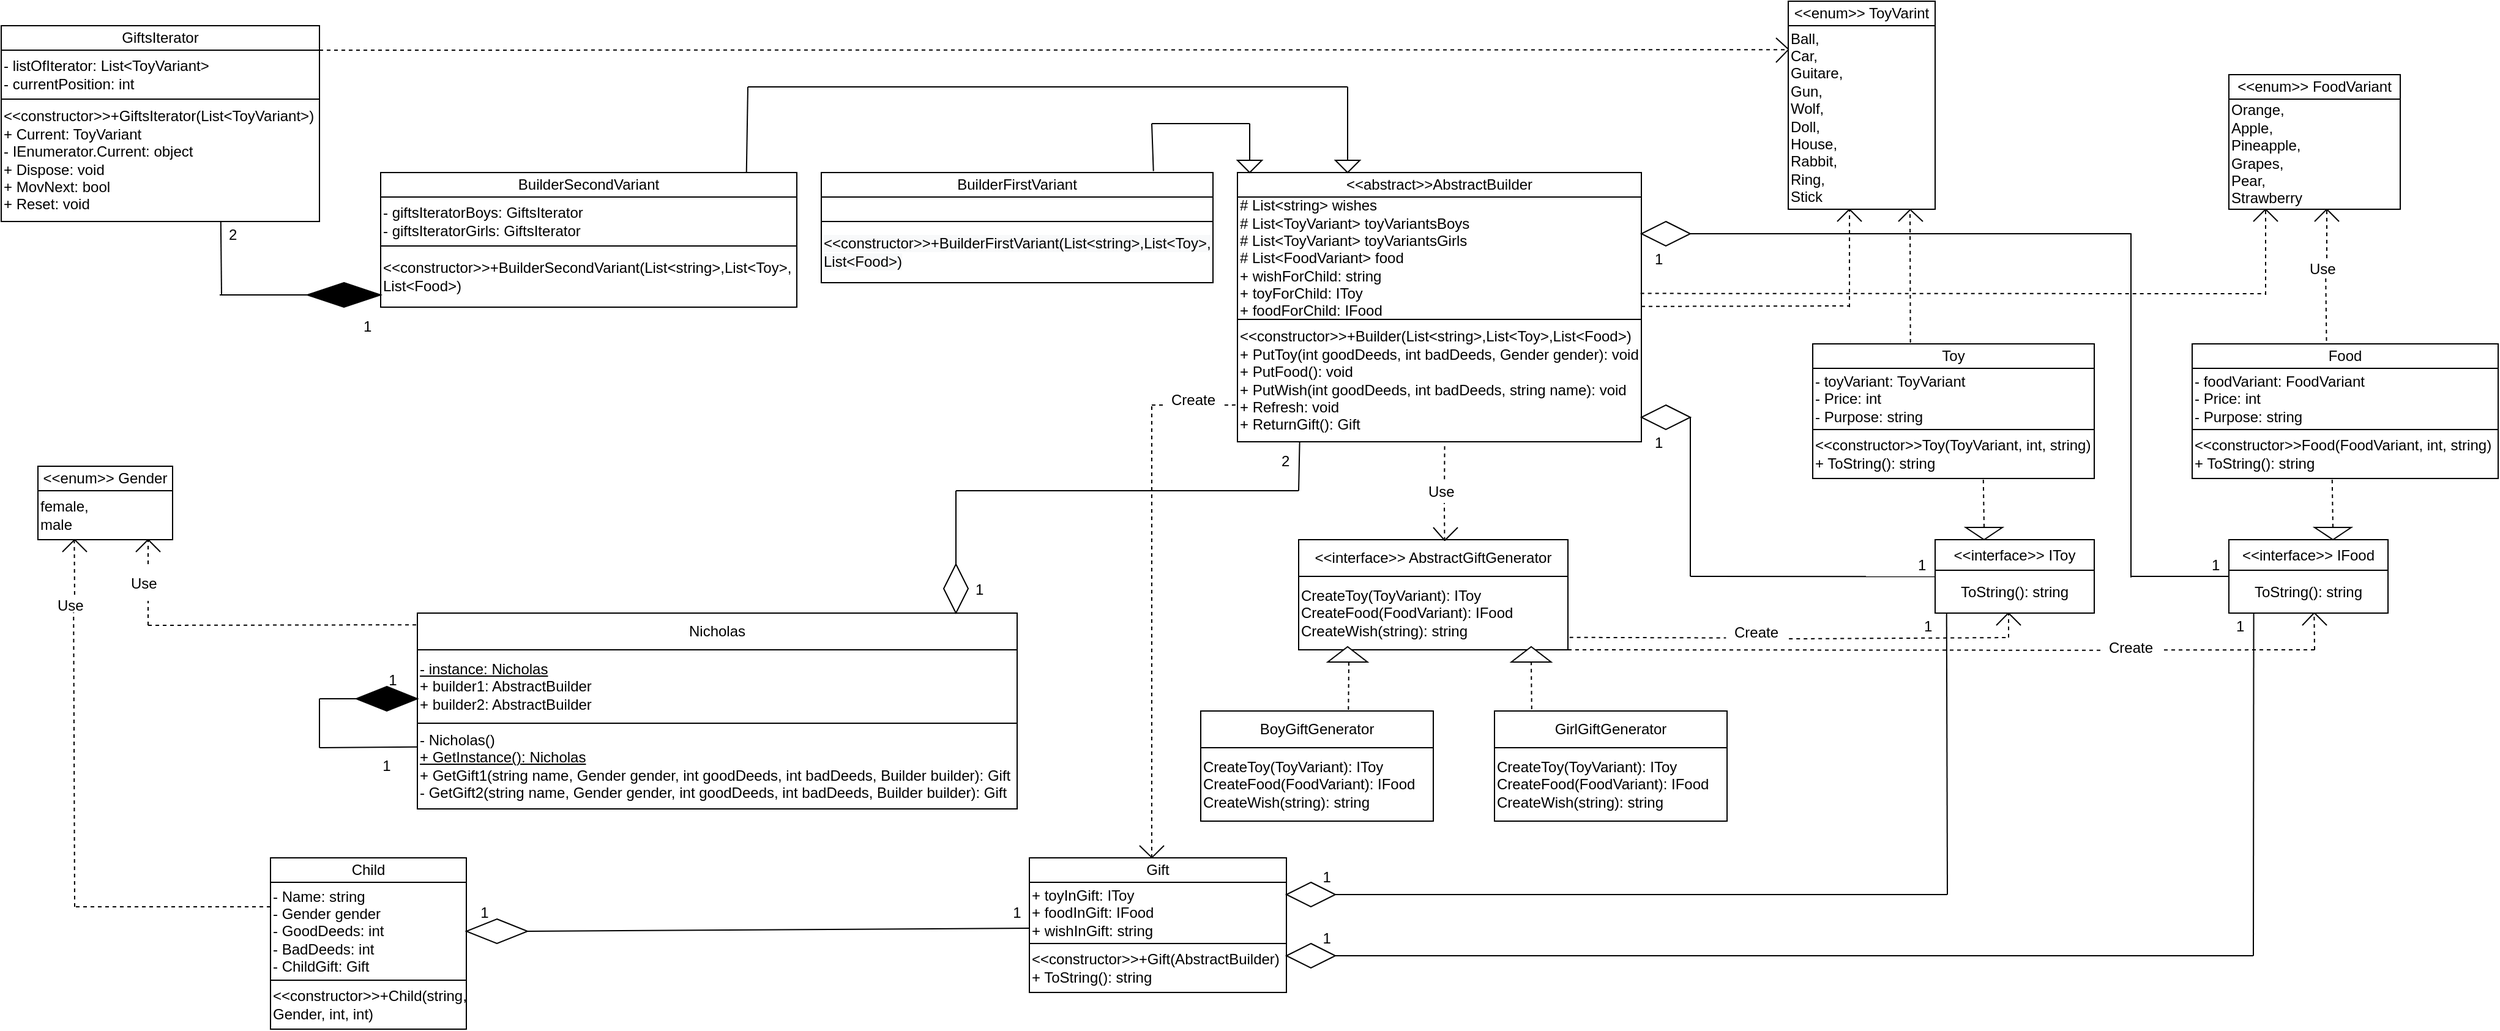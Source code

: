 <mxfile version="15.7.0" type="device"><diagram id="C5RBs43oDa-KdzZeNtuy" name="Page-1"><mxGraphModel dx="2957" dy="2081" grid="1" gridSize="10" guides="1" tooltips="1" connect="1" arrows="1" fold="1" page="1" pageScale="1" pageWidth="827" pageHeight="1169" math="0" shadow="0"><root><mxCell id="WIyWlLk6GJQsqaUBKTNV-0"/><mxCell id="WIyWlLk6GJQsqaUBKTNV-1" parent="WIyWlLk6GJQsqaUBKTNV-0"/><mxCell id="gHFusDwzPWbHeL2Qheh2-0" value="Nicholas" style="rounded=0;whiteSpace=wrap;html=1;" parent="WIyWlLk6GJQsqaUBKTNV-1" vertex="1"><mxGeometry x="-160" y="440" width="490" height="30" as="geometry"/></mxCell><mxCell id="gHFusDwzPWbHeL2Qheh2-1" value="&lt;div&gt;&lt;span&gt;&lt;u&gt;- instance: Nicholas&lt;/u&gt;&lt;/span&gt;&lt;/div&gt;&lt;div&gt;+ builder1: AbstractBuilder&lt;/div&gt;&lt;div&gt;+ builder2: AbstractBuilder&lt;u&gt;&lt;br&gt;&lt;/u&gt;&lt;/div&gt;" style="rounded=0;whiteSpace=wrap;html=1;align=left;" parent="WIyWlLk6GJQsqaUBKTNV-1" vertex="1"><mxGeometry x="-160" y="470" width="490" height="60" as="geometry"/></mxCell><mxCell id="gHFusDwzPWbHeL2Qheh2-2" value="-&amp;nbsp;&lt;span style=&quot;text-align: center&quot;&gt;Nicholas()&lt;br&gt;&lt;/span&gt;&lt;span style=&quot;text-align: center&quot;&gt;&lt;u&gt;+ GetInstance(): Nicholas&lt;br&gt;&lt;/u&gt;&lt;/span&gt;&lt;span style=&quot;text-align: center&quot;&gt;+ GetGift1(string name, Gender gender, int goodDeeds, int badDeeds,&amp;nbsp;&lt;/span&gt;&lt;span style=&quot;text-align: center&quot;&gt;Builder builder&lt;/span&gt;&lt;span style=&quot;text-align: center&quot;&gt;): Gift&lt;br&gt;&lt;/span&gt;&lt;span style=&quot;text-align: center&quot;&gt;- GetGift2(string name, Gender gender, int goodDeeds, int badDeeds,&amp;nbsp;&lt;/span&gt;&lt;span style=&quot;text-align: center&quot;&gt;Builder builder&lt;/span&gt;&lt;span style=&quot;text-align: center&quot;&gt;): Gift&lt;/span&gt;&lt;span style=&quot;text-align: center&quot;&gt;&lt;br&gt;&lt;/span&gt;" style="rounded=0;whiteSpace=wrap;html=1;align=left;" parent="WIyWlLk6GJQsqaUBKTNV-1" vertex="1"><mxGeometry x="-160" y="530" width="490" height="70" as="geometry"/></mxCell><mxCell id="gHFusDwzPWbHeL2Qheh2-3" value="&amp;lt;&amp;lt;abstract&amp;gt;&amp;gt;AbstractBuilder" style="rounded=0;whiteSpace=wrap;html=1;align=center;" parent="WIyWlLk6GJQsqaUBKTNV-1" vertex="1"><mxGeometry x="510" y="80" width="330" height="20" as="geometry"/></mxCell><mxCell id="gHFusDwzPWbHeL2Qheh2-4" value="&amp;lt;&amp;lt;constructor&amp;gt;&amp;gt;+Builder(List&amp;lt;string&amp;gt;,List&amp;lt;Toy&amp;gt;,List&amp;lt;Food&amp;gt;)&lt;br&gt;+ PutToy(int goodDeeds, int badDeeds, Gender gender): void&lt;br&gt;+ PutFood(): void&lt;br&gt;+ PutWish(int goodDeeds, int badDeeds, string name): void&lt;br&gt;+ Refresh: void&lt;br&gt;+ ReturnGift(): Gift" style="rounded=0;whiteSpace=wrap;html=1;align=left;" parent="WIyWlLk6GJQsqaUBKTNV-1" vertex="1"><mxGeometry x="510" y="200" width="330" height="100" as="geometry"/></mxCell><mxCell id="gHFusDwzPWbHeL2Qheh2-5" value="BuilderFirstVariant" style="rounded=0;whiteSpace=wrap;html=1;align=center;" parent="WIyWlLk6GJQsqaUBKTNV-1" vertex="1"><mxGeometry x="170" y="80" width="320" height="20" as="geometry"/></mxCell><mxCell id="gHFusDwzPWbHeL2Qheh2-6" value="&lt;span style=&quot;color: rgb(0 , 0 , 0) ; font-family: &amp;#34;helvetica&amp;#34; ; font-size: 12px ; font-style: normal ; font-weight: 400 ; letter-spacing: normal ; text-indent: 0px ; text-transform: none ; word-spacing: 0px ; background-color: rgb(248 , 249 , 250) ; display: inline ; float: none&quot;&gt;&lt;span style=&quot;font-family: &amp;#34;helvetica&amp;#34;&quot;&gt;&amp;lt;&amp;lt;constructor&amp;gt;&amp;gt;+&lt;/span&gt;&lt;span style=&quot;font-family: &amp;#34;helvetica&amp;#34; ; text-align: center&quot;&gt;BuilderFirstVariant&lt;/span&gt;&lt;span style=&quot;font-family: &amp;#34;helvetica&amp;#34;&quot;&gt;(List&amp;lt;string&amp;gt;,List&amp;lt;Toy&amp;gt;,&lt;br&gt;List&amp;lt;Food&amp;gt;)&lt;/span&gt;&lt;br&gt;&lt;/span&gt;" style="rounded=0;whiteSpace=wrap;html=1;align=left;" parent="WIyWlLk6GJQsqaUBKTNV-1" vertex="1"><mxGeometry x="170" y="120" width="320" height="50" as="geometry"/></mxCell><mxCell id="gHFusDwzPWbHeL2Qheh2-9" value="" style="triangle;whiteSpace=wrap;html=1;align=left;direction=south;" parent="WIyWlLk6GJQsqaUBKTNV-1" vertex="1"><mxGeometry x="510" y="70" width="20" height="10" as="geometry"/></mxCell><mxCell id="gHFusDwzPWbHeL2Qheh2-11" value="BuilderSecondVariant" style="rounded=0;whiteSpace=wrap;html=1;align=center;" parent="WIyWlLk6GJQsqaUBKTNV-1" vertex="1"><mxGeometry x="-190" y="80" width="340" height="20" as="geometry"/></mxCell><mxCell id="gHFusDwzPWbHeL2Qheh2-12" value="&lt;span style=&quot;font-family: &amp;#34;helvetica&amp;#34;&quot;&gt;&amp;lt;&amp;lt;constructor&amp;gt;&amp;gt;+&lt;/span&gt;&lt;span style=&quot;text-align: center&quot;&gt;BuilderSecondVariant&lt;/span&gt;&lt;span style=&quot;font-family: &amp;#34;helvetica&amp;#34;&quot;&gt;(List&amp;lt;string&amp;gt;,List&amp;lt;Toy&amp;gt;,&lt;br&gt;List&amp;lt;Food&amp;gt;)&lt;/span&gt;" style="rounded=0;whiteSpace=wrap;html=1;align=left;" parent="WIyWlLk6GJQsqaUBKTNV-1" vertex="1"><mxGeometry x="-190" y="140" width="340" height="50" as="geometry"/></mxCell><mxCell id="gHFusDwzPWbHeL2Qheh2-16" value="" style="triangle;whiteSpace=wrap;html=1;align=left;direction=south;" parent="WIyWlLk6GJQsqaUBKTNV-1" vertex="1"><mxGeometry x="590" y="70" width="20" height="10" as="geometry"/></mxCell><mxCell id="gHFusDwzPWbHeL2Qheh2-17" value="-&amp;nbsp;giftsIteratorBoys:&amp;nbsp;GiftsIterator&lt;br&gt;-&amp;nbsp;giftsIteratorGirls:&amp;nbsp;GiftsIterator" style="rounded=0;whiteSpace=wrap;html=1;align=left;" parent="WIyWlLk6GJQsqaUBKTNV-1" vertex="1"><mxGeometry x="-190" y="100" width="340" height="40" as="geometry"/></mxCell><mxCell id="gHFusDwzPWbHeL2Qheh2-18" value="" style="rounded=0;whiteSpace=wrap;html=1;align=left;" parent="WIyWlLk6GJQsqaUBKTNV-1" vertex="1"><mxGeometry x="170" y="100" width="320" height="20" as="geometry"/></mxCell><mxCell id="ZXtX7MctMCZGMI98pm9s-0" value="&lt;span&gt;# List&amp;lt;string&amp;gt; wishes&lt;/span&gt;&lt;br&gt;&lt;span&gt;# List&amp;lt;ToyVariant&amp;gt; toyVariantsBoys&lt;br&gt;&lt;/span&gt;# List&amp;lt;ToyVariant&amp;gt; toyVariantsGirls&lt;br&gt;&lt;span&gt;# List&amp;lt;FoodVariant&amp;gt; food&lt;/span&gt;&lt;br&gt;&lt;span&gt;+ wishForChild: string&lt;/span&gt;&lt;br&gt;&lt;span&gt;+ toyForChild: IToy&lt;/span&gt;&lt;br&gt;&lt;span&gt;+ foodForChild: IFood&lt;/span&gt;" style="rounded=0;whiteSpace=wrap;html=1;align=left;" parent="WIyWlLk6GJQsqaUBKTNV-1" vertex="1"><mxGeometry x="510" y="100" width="330" height="100" as="geometry"/></mxCell><mxCell id="ZXtX7MctMCZGMI98pm9s-1" value="&amp;lt;&amp;lt;interface&amp;gt;&amp;gt; AbstractGiftGenerator" style="rounded=0;whiteSpace=wrap;html=1;align=center;" parent="WIyWlLk6GJQsqaUBKTNV-1" vertex="1"><mxGeometry x="560" y="380" width="220" height="30" as="geometry"/></mxCell><mxCell id="ZXtX7MctMCZGMI98pm9s-2" value="CreateToy(ToyVariant): IToy&lt;br&gt;CreateFood(FoodVariant): IFood&lt;br&gt;CreateWish(string): string" style="rounded=0;whiteSpace=wrap;html=1;align=left;" parent="WIyWlLk6GJQsqaUBKTNV-1" vertex="1"><mxGeometry x="560" y="410" width="220" height="60" as="geometry"/></mxCell><mxCell id="ZXtX7MctMCZGMI98pm9s-3" value="BoyGiftGenerator" style="rounded=0;whiteSpace=wrap;html=1;align=center;" parent="WIyWlLk6GJQsqaUBKTNV-1" vertex="1"><mxGeometry x="480" y="520" width="190" height="30" as="geometry"/></mxCell><mxCell id="ZXtX7MctMCZGMI98pm9s-4" value="CreateToy(ToyVariant): IToy&lt;br&gt;CreateFood(FoodVariant): IFood&lt;br&gt;CreateWish(string): string" style="rounded=0;whiteSpace=wrap;html=1;align=left;" parent="WIyWlLk6GJQsqaUBKTNV-1" vertex="1"><mxGeometry x="480" y="550" width="190" height="60" as="geometry"/></mxCell><mxCell id="ZXtX7MctMCZGMI98pm9s-5" value="GirlGiftGenerator" style="rounded=0;whiteSpace=wrap;html=1;align=center;" parent="WIyWlLk6GJQsqaUBKTNV-1" vertex="1"><mxGeometry x="720" y="520" width="190" height="30" as="geometry"/></mxCell><mxCell id="ZXtX7MctMCZGMI98pm9s-6" value="CreateToy(ToyVariant): IToy&lt;br&gt;CreateFood(FoodVariant): IFood&lt;br&gt;CreateWish(string): string" style="rounded=0;whiteSpace=wrap;html=1;align=left;" parent="WIyWlLk6GJQsqaUBKTNV-1" vertex="1"><mxGeometry x="720" y="550" width="190" height="60" as="geometry"/></mxCell><mxCell id="ZXtX7MctMCZGMI98pm9s-7" value="" style="endArrow=none;dashed=1;html=1;rounded=0;exitX=0.635;exitY=-0.033;exitDx=0;exitDy=0;exitPerimeter=0;" parent="WIyWlLk6GJQsqaUBKTNV-1" source="ZXtX7MctMCZGMI98pm9s-3" edge="1"><mxGeometry width="50" height="50" relative="1" as="geometry"><mxPoint x="390" y="370" as="sourcePoint"/><mxPoint x="601" y="480" as="targetPoint"/></mxGeometry></mxCell><mxCell id="ZXtX7MctMCZGMI98pm9s-11" value="" style="triangle;whiteSpace=wrap;html=1;align=center;rotation=-90;" parent="WIyWlLk6GJQsqaUBKTNV-1" vertex="1"><mxGeometry x="743.75" y="457.5" width="12.5" height="32.5" as="geometry"/></mxCell><mxCell id="ZXtX7MctMCZGMI98pm9s-13" value="" style="triangle;whiteSpace=wrap;html=1;align=center;rotation=-90;" parent="WIyWlLk6GJQsqaUBKTNV-1" vertex="1"><mxGeometry x="593.75" y="457.5" width="12.5" height="32.5" as="geometry"/></mxCell><mxCell id="ZXtX7MctMCZGMI98pm9s-14" value="" style="endArrow=none;dashed=1;html=1;rounded=0;entryX=0;entryY=0.5;entryDx=0;entryDy=0;exitX=0.16;exitY=-0.048;exitDx=0;exitDy=0;exitPerimeter=0;" parent="WIyWlLk6GJQsqaUBKTNV-1" source="ZXtX7MctMCZGMI98pm9s-5" target="ZXtX7MctMCZGMI98pm9s-11" edge="1"><mxGeometry width="50" height="50" relative="1" as="geometry"><mxPoint x="710" y="560" as="sourcePoint"/><mxPoint x="760" y="510" as="targetPoint"/></mxGeometry></mxCell><mxCell id="ZXtX7MctMCZGMI98pm9s-16" value="" style="endArrow=none;dashed=1;html=1;rounded=0;entryX=0.513;entryY=1.012;entryDx=0;entryDy=0;entryPerimeter=0;exitX=0.478;exitY=0.033;exitDx=0;exitDy=0;exitPerimeter=0;startArrow=none;" parent="WIyWlLk6GJQsqaUBKTNV-1" source="ZXtX7MctMCZGMI98pm9s-19" target="gHFusDwzPWbHeL2Qheh2-4" edge="1"><mxGeometry width="50" height="50" relative="1" as="geometry"><mxPoint x="610" y="360" as="sourcePoint"/><mxPoint x="660" y="310" as="targetPoint"/></mxGeometry></mxCell><mxCell id="ZXtX7MctMCZGMI98pm9s-17" value="" style="endArrow=none;html=1;rounded=0;exitX=0.542;exitY=0.019;exitDx=0;exitDy=0;exitPerimeter=0;" parent="WIyWlLk6GJQsqaUBKTNV-1" source="ZXtX7MctMCZGMI98pm9s-1" edge="1"><mxGeometry width="50" height="50" relative="1" as="geometry"><mxPoint x="680" y="380" as="sourcePoint"/><mxPoint x="670" y="370" as="targetPoint"/></mxGeometry></mxCell><mxCell id="ZXtX7MctMCZGMI98pm9s-18" value="" style="endArrow=none;html=1;rounded=0;exitX=0.542;exitY=0.026;exitDx=0;exitDy=0;exitPerimeter=0;" parent="WIyWlLk6GJQsqaUBKTNV-1" source="ZXtX7MctMCZGMI98pm9s-1" edge="1"><mxGeometry width="50" height="50" relative="1" as="geometry"><mxPoint x="680" y="380" as="sourcePoint"/><mxPoint x="690" y="370" as="targetPoint"/></mxGeometry></mxCell><mxCell id="ZXtX7MctMCZGMI98pm9s-19" value="Use" style="text;strokeColor=none;fillColor=none;align=left;verticalAlign=middle;spacingLeft=4;spacingRight=4;overflow=hidden;points=[[0,0.5],[1,0.5]];portConstraint=eastwest;rotatable=0;" parent="WIyWlLk6GJQsqaUBKTNV-1" vertex="1"><mxGeometry x="660" y="330" width="40" height="20" as="geometry"/></mxCell><mxCell id="ZXtX7MctMCZGMI98pm9s-20" value="" style="endArrow=none;dashed=1;html=1;rounded=0;exitX=0.542;exitY=0.028;exitDx=0;exitDy=0;exitPerimeter=0;" parent="WIyWlLk6GJQsqaUBKTNV-1" source="ZXtX7MctMCZGMI98pm9s-1" edge="1"><mxGeometry width="50" height="50" relative="1" as="geometry"><mxPoint x="679.24" y="380.84" as="sourcePoint"/><mxPoint x="679" y="350" as="targetPoint"/></mxGeometry></mxCell><mxCell id="ZXtX7MctMCZGMI98pm9s-21" value="" style="endArrow=none;html=1;rounded=0;exitX=0.918;exitY=-0.022;exitDx=0;exitDy=0;exitPerimeter=0;" parent="WIyWlLk6GJQsqaUBKTNV-1" source="ZXtX7MctMCZGMI98pm9s-26" edge="1"><mxGeometry width="50" height="50" relative="1" as="geometry"><mxPoint x="200" y="570" as="sourcePoint"/><mxPoint x="-240" y="550" as="targetPoint"/></mxGeometry></mxCell><mxCell id="ZXtX7MctMCZGMI98pm9s-22" value="" style="endArrow=none;html=1;rounded=0;" parent="WIyWlLk6GJQsqaUBKTNV-1" edge="1"><mxGeometry width="50" height="50" relative="1" as="geometry"><mxPoint x="-240" y="550" as="sourcePoint"/><mxPoint x="-240" y="510" as="targetPoint"/></mxGeometry></mxCell><mxCell id="ZXtX7MctMCZGMI98pm9s-23" value="" style="rhombus;whiteSpace=wrap;html=1;align=center;fillColor=#000000;" parent="WIyWlLk6GJQsqaUBKTNV-1" vertex="1"><mxGeometry x="-210" y="500" width="50" height="20" as="geometry"/></mxCell><mxCell id="ZXtX7MctMCZGMI98pm9s-24" value="" style="endArrow=none;html=1;rounded=0;" parent="WIyWlLk6GJQsqaUBKTNV-1" edge="1"><mxGeometry width="50" height="50" relative="1" as="geometry"><mxPoint x="-240" y="510" as="sourcePoint"/><mxPoint x="-210" y="510" as="targetPoint"/></mxGeometry></mxCell><mxCell id="ZXtX7MctMCZGMI98pm9s-25" value="1" style="text;html=1;strokeColor=none;fillColor=none;align=center;verticalAlign=middle;whiteSpace=wrap;rounded=0;" parent="WIyWlLk6GJQsqaUBKTNV-1" vertex="1"><mxGeometry x="-210" y="480" width="60" height="30" as="geometry"/></mxCell><mxCell id="ZXtX7MctMCZGMI98pm9s-26" value="1" style="text;html=1;strokeColor=none;fillColor=none;align=center;verticalAlign=middle;whiteSpace=wrap;rounded=0;" parent="WIyWlLk6GJQsqaUBKTNV-1" vertex="1"><mxGeometry x="-215" y="550" width="60" height="30" as="geometry"/></mxCell><mxCell id="7F7BWq1MjHQorU_5s5wL-0" value="" style="rhombus;whiteSpace=wrap;html=1;" vertex="1" parent="WIyWlLk6GJQsqaUBKTNV-1"><mxGeometry x="270" y="400" width="20" height="40" as="geometry"/></mxCell><mxCell id="7F7BWq1MjHQorU_5s5wL-1" value="" style="endArrow=none;html=1;rounded=0;exitX=0.5;exitY=0;exitDx=0;exitDy=0;" edge="1" parent="WIyWlLk6GJQsqaUBKTNV-1" source="7F7BWq1MjHQorU_5s5wL-0"><mxGeometry width="50" height="50" relative="1" as="geometry"><mxPoint x="510" y="360" as="sourcePoint"/><mxPoint x="280" y="340" as="targetPoint"/></mxGeometry></mxCell><mxCell id="7F7BWq1MjHQorU_5s5wL-2" value="" style="endArrow=none;html=1;rounded=0;" edge="1" parent="WIyWlLk6GJQsqaUBKTNV-1"><mxGeometry width="50" height="50" relative="1" as="geometry"><mxPoint x="280" y="340" as="sourcePoint"/><mxPoint x="560" y="340" as="targetPoint"/></mxGeometry></mxCell><mxCell id="7F7BWq1MjHQorU_5s5wL-3" value="" style="endArrow=none;html=1;rounded=0;entryX=0.154;entryY=0.997;entryDx=0;entryDy=0;entryPerimeter=0;" edge="1" parent="WIyWlLk6GJQsqaUBKTNV-1" target="gHFusDwzPWbHeL2Qheh2-4"><mxGeometry width="50" height="50" relative="1" as="geometry"><mxPoint x="560" y="340" as="sourcePoint"/><mxPoint x="560" y="310" as="targetPoint"/></mxGeometry></mxCell><mxCell id="7F7BWq1MjHQorU_5s5wL-4" value="1" style="text;strokeColor=none;fillColor=none;align=left;verticalAlign=middle;spacingLeft=4;spacingRight=4;overflow=hidden;points=[[0,0.5],[1,0.5]];portConstraint=eastwest;rotatable=0;" vertex="1" parent="WIyWlLk6GJQsqaUBKTNV-1"><mxGeometry x="290" y="405" width="20" height="30" as="geometry"/></mxCell><mxCell id="7F7BWq1MjHQorU_5s5wL-5" value="2" style="text;strokeColor=none;fillColor=none;align=left;verticalAlign=middle;spacingLeft=4;spacingRight=4;overflow=hidden;points=[[0,0.5],[1,0.5]];portConstraint=eastwest;rotatable=0;" vertex="1" parent="WIyWlLk6GJQsqaUBKTNV-1"><mxGeometry x="540" y="300" width="20" height="30" as="geometry"/></mxCell><mxCell id="7F7BWq1MjHQorU_5s5wL-7" value="&amp;lt;&amp;lt;interface&amp;gt;&amp;gt; IToy" style="rounded=0;whiteSpace=wrap;html=1;fillColor=#FFFFFF;" vertex="1" parent="WIyWlLk6GJQsqaUBKTNV-1"><mxGeometry x="1080" y="380" width="130" height="25" as="geometry"/></mxCell><mxCell id="7F7BWq1MjHQorU_5s5wL-8" value="&amp;lt;&amp;lt;interface&amp;gt;&amp;gt; IFood" style="rounded=0;whiteSpace=wrap;html=1;fillColor=#FFFFFF;" vertex="1" parent="WIyWlLk6GJQsqaUBKTNV-1"><mxGeometry x="1320" y="380" width="130" height="25" as="geometry"/></mxCell><mxCell id="7F7BWq1MjHQorU_5s5wL-9" value="ToString(): string" style="rounded=0;whiteSpace=wrap;html=1;fillColor=#FFFFFF;" vertex="1" parent="WIyWlLk6GJQsqaUBKTNV-1"><mxGeometry x="1080" y="405" width="130" height="35" as="geometry"/></mxCell><mxCell id="7F7BWq1MjHQorU_5s5wL-10" value="ToString(): string" style="rounded=0;whiteSpace=wrap;html=1;fillColor=#FFFFFF;" vertex="1" parent="WIyWlLk6GJQsqaUBKTNV-1"><mxGeometry x="1320" y="405" width="130" height="35" as="geometry"/></mxCell><mxCell id="7F7BWq1MjHQorU_5s5wL-11" value="" style="endArrow=none;html=1;rounded=0;entryX=0.461;entryY=0.997;entryDx=0;entryDy=0;entryPerimeter=0;" edge="1" parent="WIyWlLk6GJQsqaUBKTNV-1" target="7F7BWq1MjHQorU_5s5wL-9"><mxGeometry width="50" height="50" relative="1" as="geometry"><mxPoint x="1130" y="450" as="sourcePoint"/><mxPoint x="980" y="360" as="targetPoint"/></mxGeometry></mxCell><mxCell id="7F7BWq1MjHQorU_5s5wL-12" value="" style="endArrow=none;html=1;rounded=0;" edge="1" parent="WIyWlLk6GJQsqaUBKTNV-1"><mxGeometry width="50" height="50" relative="1" as="geometry"><mxPoint x="1150" y="450" as="sourcePoint"/><mxPoint x="1140" y="440" as="targetPoint"/></mxGeometry></mxCell><mxCell id="7F7BWq1MjHQorU_5s5wL-13" value="" style="endArrow=none;dashed=1;html=1;rounded=0;" edge="1" parent="WIyWlLk6GJQsqaUBKTNV-1"><mxGeometry width="50" height="50" relative="1" as="geometry"><mxPoint x="1140" y="460" as="sourcePoint"/><mxPoint x="1140" y="440" as="targetPoint"/></mxGeometry></mxCell><mxCell id="7F7BWq1MjHQorU_5s5wL-14" value="" style="endArrow=none;dashed=1;html=1;rounded=0;exitX=1.012;exitY=0.803;exitDx=0;exitDy=0;exitPerimeter=0;startArrow=none;" edge="1" parent="WIyWlLk6GJQsqaUBKTNV-1" source="7F7BWq1MjHQorU_5s5wL-19"><mxGeometry width="50" height="50" relative="1" as="geometry"><mxPoint x="790" y="460" as="sourcePoint"/><mxPoint x="1140" y="460" as="targetPoint"/></mxGeometry></mxCell><mxCell id="7F7BWq1MjHQorU_5s5wL-15" value="" style="endArrow=none;dashed=1;html=1;rounded=0;exitX=1.02;exitY=0.632;exitDx=0;exitDy=0;startArrow=none;exitPerimeter=0;" edge="1" parent="WIyWlLk6GJQsqaUBKTNV-1" source="7F7BWq1MjHQorU_5s5wL-21"><mxGeometry width="50" height="50" relative="1" as="geometry"><mxPoint x="970" y="420" as="sourcePoint"/><mxPoint x="1390" y="470" as="targetPoint"/></mxGeometry></mxCell><mxCell id="7F7BWq1MjHQorU_5s5wL-16" value="" style="endArrow=none;dashed=1;html=1;rounded=0;entryX=0.536;entryY=1.065;entryDx=0;entryDy=0;entryPerimeter=0;" edge="1" parent="WIyWlLk6GJQsqaUBKTNV-1" target="7F7BWq1MjHQorU_5s5wL-10"><mxGeometry width="50" height="50" relative="1" as="geometry"><mxPoint x="1390" y="470" as="sourcePoint"/><mxPoint x="1260" y="440" as="targetPoint"/></mxGeometry></mxCell><mxCell id="7F7BWq1MjHQorU_5s5wL-17" value="" style="endArrow=none;html=1;rounded=0;entryX=0.536;entryY=0.997;entryDx=0;entryDy=0;entryPerimeter=0;" edge="1" parent="WIyWlLk6GJQsqaUBKTNV-1" target="7F7BWq1MjHQorU_5s5wL-10"><mxGeometry width="50" height="50" relative="1" as="geometry"><mxPoint x="1380" y="450" as="sourcePoint"/><mxPoint x="1260" y="440" as="targetPoint"/></mxGeometry></mxCell><mxCell id="7F7BWq1MjHQorU_5s5wL-18" value="" style="endArrow=none;html=1;rounded=0;" edge="1" parent="WIyWlLk6GJQsqaUBKTNV-1"><mxGeometry width="50" height="50" relative="1" as="geometry"><mxPoint x="1400" y="450" as="sourcePoint"/><mxPoint x="1390" y="440" as="targetPoint"/></mxGeometry></mxCell><mxCell id="7F7BWq1MjHQorU_5s5wL-19" value="Create" style="text;strokeColor=none;fillColor=none;align=left;verticalAlign=middle;spacingLeft=4;spacingRight=4;overflow=hidden;points=[[0,0.5],[1,0.5]];portConstraint=eastwest;rotatable=0;" vertex="1" parent="WIyWlLk6GJQsqaUBKTNV-1"><mxGeometry x="910" y="445" width="50" height="20" as="geometry"/></mxCell><mxCell id="7F7BWq1MjHQorU_5s5wL-20" value="" style="endArrow=none;dashed=1;html=1;rounded=0;exitX=1.006;exitY=0.831;exitDx=0;exitDy=0;exitPerimeter=0;entryX=-0.017;entryY=0.763;entryDx=0;entryDy=0;entryPerimeter=0;" edge="1" parent="WIyWlLk6GJQsqaUBKTNV-1" source="ZXtX7MctMCZGMI98pm9s-2" target="7F7BWq1MjHQorU_5s5wL-19"><mxGeometry width="50" height="50" relative="1" as="geometry"><mxPoint x="781.32" y="459.86" as="sourcePoint"/><mxPoint x="1140" y="460.0" as="targetPoint"/></mxGeometry></mxCell><mxCell id="7F7BWq1MjHQorU_5s5wL-21" value="Create" style="text;strokeColor=none;fillColor=none;align=left;verticalAlign=middle;spacingLeft=4;spacingRight=4;overflow=hidden;points=[[0,0.5],[1,0.5]];portConstraint=eastwest;rotatable=0;" vertex="1" parent="WIyWlLk6GJQsqaUBKTNV-1"><mxGeometry x="1216" y="457.5" width="50" height="20" as="geometry"/></mxCell><mxCell id="7F7BWq1MjHQorU_5s5wL-22" value="" style="endArrow=none;dashed=1;html=1;rounded=0;exitX=1;exitY=1;exitDx=0;exitDy=0;entryX=-0.015;entryY=0.645;entryDx=0;entryDy=0;entryPerimeter=0;" edge="1" parent="WIyWlLk6GJQsqaUBKTNV-1" source="ZXtX7MctMCZGMI98pm9s-2" target="7F7BWq1MjHQorU_5s5wL-21"><mxGeometry width="50" height="50" relative="1" as="geometry"><mxPoint x="780" y="470" as="sourcePoint"/><mxPoint x="1390" y="470" as="targetPoint"/></mxGeometry></mxCell><mxCell id="7F7BWq1MjHQorU_5s5wL-23" value="Toy" style="rounded=0;whiteSpace=wrap;html=1;fillColor=#FFFFFF;" vertex="1" parent="WIyWlLk6GJQsqaUBKTNV-1"><mxGeometry x="980" y="220" width="230" height="20" as="geometry"/></mxCell><mxCell id="7F7BWq1MjHQorU_5s5wL-24" value="- toyVariant: ToyVariant&lt;br&gt;- Price: int&lt;br&gt;- Purpose: string" style="rounded=0;whiteSpace=wrap;html=1;fillColor=#FFFFFF;align=left;" vertex="1" parent="WIyWlLk6GJQsqaUBKTNV-1"><mxGeometry x="980" y="240" width="230" height="50" as="geometry"/></mxCell><mxCell id="7F7BWq1MjHQorU_5s5wL-25" value="&amp;lt;&amp;lt;constructor&amp;gt;&amp;gt;Toy(ToyVariant, int, string)&lt;br&gt;+ ToString(): string" style="rounded=0;whiteSpace=wrap;html=1;fillColor=#FFFFFF;align=left;" vertex="1" parent="WIyWlLk6GJQsqaUBKTNV-1"><mxGeometry x="980" y="290" width="230" height="40" as="geometry"/></mxCell><mxCell id="7F7BWq1MjHQorU_5s5wL-26" value="" style="triangle;whiteSpace=wrap;html=1;fillColor=#FFFFFF;align=left;rotation=90;" vertex="1" parent="WIyWlLk6GJQsqaUBKTNV-1"><mxGeometry x="1115" y="360" width="10" height="30" as="geometry"/></mxCell><mxCell id="7F7BWq1MjHQorU_5s5wL-27" value="" style="endArrow=none;dashed=1;html=1;rounded=0;exitX=0.606;exitY=1.024;exitDx=0;exitDy=0;exitPerimeter=0;entryX=0;entryY=0.5;entryDx=0;entryDy=0;" edge="1" parent="WIyWlLk6GJQsqaUBKTNV-1" source="7F7BWq1MjHQorU_5s5wL-25" target="7F7BWq1MjHQorU_5s5wL-26"><mxGeometry width="50" height="50" relative="1" as="geometry"><mxPoint x="1110" y="340" as="sourcePoint"/><mxPoint x="1160" y="290" as="targetPoint"/></mxGeometry></mxCell><mxCell id="7F7BWq1MjHQorU_5s5wL-29" value="Food" style="rounded=0;whiteSpace=wrap;html=1;fillColor=#FFFFFF;" vertex="1" parent="WIyWlLk6GJQsqaUBKTNV-1"><mxGeometry x="1290" y="220" width="250" height="20" as="geometry"/></mxCell><mxCell id="7F7BWq1MjHQorU_5s5wL-30" value="- foodVariant: FoodVariant&lt;br&gt;- Price: int&lt;br&gt;- Purpose: string" style="rounded=0;whiteSpace=wrap;html=1;fillColor=#FFFFFF;align=left;" vertex="1" parent="WIyWlLk6GJQsqaUBKTNV-1"><mxGeometry x="1290" y="240" width="250" height="50" as="geometry"/></mxCell><mxCell id="7F7BWq1MjHQorU_5s5wL-31" value="&amp;lt;&amp;lt;constructor&amp;gt;&amp;gt;Food(FoodVariant, int, string)&lt;br&gt;+ ToString(): string" style="rounded=0;whiteSpace=wrap;html=1;fillColor=#FFFFFF;align=left;" vertex="1" parent="WIyWlLk6GJQsqaUBKTNV-1"><mxGeometry x="1290" y="290" width="250" height="40" as="geometry"/></mxCell><mxCell id="7F7BWq1MjHQorU_5s5wL-32" value="" style="triangle;whiteSpace=wrap;html=1;fillColor=#FFFFFF;align=left;rotation=90;" vertex="1" parent="WIyWlLk6GJQsqaUBKTNV-1"><mxGeometry x="1400" y="360" width="10" height="30" as="geometry"/></mxCell><mxCell id="7F7BWq1MjHQorU_5s5wL-33" value="" style="endArrow=none;dashed=1;html=1;rounded=0;exitX=0.606;exitY=1.024;exitDx=0;exitDy=0;exitPerimeter=0;entryX=0;entryY=0.5;entryDx=0;entryDy=0;" edge="1" parent="WIyWlLk6GJQsqaUBKTNV-1" target="7F7BWq1MjHQorU_5s5wL-32"><mxGeometry width="50" height="50" relative="1" as="geometry"><mxPoint x="1404.38" y="330.96" as="sourcePoint"/><mxPoint x="1445" y="290" as="targetPoint"/></mxGeometry></mxCell><mxCell id="7F7BWq1MjHQorU_5s5wL-34" value="" style="rhombus;whiteSpace=wrap;html=1;fillColor=#FFFFFF;align=left;" vertex="1" parent="WIyWlLk6GJQsqaUBKTNV-1"><mxGeometry x="840" y="270" width="40" height="20" as="geometry"/></mxCell><mxCell id="7F7BWq1MjHQorU_5s5wL-35" value="" style="endArrow=none;html=1;rounded=0;entryX=1;entryY=0.5;entryDx=0;entryDy=0;" edge="1" parent="WIyWlLk6GJQsqaUBKTNV-1" target="7F7BWq1MjHQorU_5s5wL-34"><mxGeometry width="50" height="50" relative="1" as="geometry"><mxPoint x="880" y="410" as="sourcePoint"/><mxPoint x="900" y="320" as="targetPoint"/></mxGeometry></mxCell><mxCell id="7F7BWq1MjHQorU_5s5wL-36" value="" style="endArrow=none;html=1;rounded=0;entryX=-0.002;entryY=0.146;entryDx=0;entryDy=0;entryPerimeter=0;" edge="1" parent="WIyWlLk6GJQsqaUBKTNV-1" target="7F7BWq1MjHQorU_5s5wL-9"><mxGeometry width="50" height="50" relative="1" as="geometry"><mxPoint x="880" y="410" as="sourcePoint"/><mxPoint x="900" y="320" as="targetPoint"/></mxGeometry></mxCell><mxCell id="7F7BWq1MjHQorU_5s5wL-37" value="1" style="text;strokeColor=none;fillColor=none;align=left;verticalAlign=middle;spacingLeft=4;spacingRight=4;overflow=hidden;points=[[0,0.5],[1,0.5]];portConstraint=eastwest;rotatable=0;" vertex="1" parent="WIyWlLk6GJQsqaUBKTNV-1"><mxGeometry x="845" y="290" width="30" height="20" as="geometry"/></mxCell><mxCell id="7F7BWq1MjHQorU_5s5wL-38" value="1" style="text;strokeColor=none;fillColor=none;align=left;verticalAlign=middle;spacingLeft=4;spacingRight=4;overflow=hidden;points=[[0,0.5],[1,0.5]];portConstraint=eastwest;rotatable=0;" vertex="1" parent="WIyWlLk6GJQsqaUBKTNV-1"><mxGeometry x="1060" y="390" width="30" height="20" as="geometry"/></mxCell><mxCell id="7F7BWq1MjHQorU_5s5wL-39" value="" style="rhombus;whiteSpace=wrap;html=1;fillColor=#FFFFFF;align=left;" vertex="1" parent="WIyWlLk6GJQsqaUBKTNV-1"><mxGeometry x="840" y="120" width="40" height="20" as="geometry"/></mxCell><mxCell id="7F7BWq1MjHQorU_5s5wL-40" value="1" style="text;strokeColor=none;fillColor=none;align=left;verticalAlign=middle;spacingLeft=4;spacingRight=4;overflow=hidden;points=[[0,0.5],[1,0.5]];portConstraint=eastwest;rotatable=0;" vertex="1" parent="WIyWlLk6GJQsqaUBKTNV-1"><mxGeometry x="845" y="140" width="30" height="20" as="geometry"/></mxCell><mxCell id="7F7BWq1MjHQorU_5s5wL-41" value="" style="endArrow=none;html=1;rounded=0;exitX=1;exitY=0.5;exitDx=0;exitDy=0;" edge="1" parent="WIyWlLk6GJQsqaUBKTNV-1" source="7F7BWq1MjHQorU_5s5wL-39"><mxGeometry width="50" height="50" relative="1" as="geometry"><mxPoint x="910" y="170" as="sourcePoint"/><mxPoint x="1240.457" y="130" as="targetPoint"/></mxGeometry></mxCell><mxCell id="7F7BWq1MjHQorU_5s5wL-42" value="" style="endArrow=none;html=1;rounded=0;" edge="1" parent="WIyWlLk6GJQsqaUBKTNV-1"><mxGeometry width="50" height="50" relative="1" as="geometry"><mxPoint x="1240" y="410.914" as="sourcePoint"/><mxPoint x="1240" y="130" as="targetPoint"/></mxGeometry></mxCell><mxCell id="7F7BWq1MjHQorU_5s5wL-43" value="" style="endArrow=none;html=1;rounded=0;exitX=0;exitY=0.143;exitDx=0;exitDy=0;exitPerimeter=0;" edge="1" parent="WIyWlLk6GJQsqaUBKTNV-1" source="7F7BWq1MjHQorU_5s5wL-10"><mxGeometry width="50" height="50" relative="1" as="geometry"><mxPoint x="1140" y="470" as="sourcePoint"/><mxPoint x="1240" y="410" as="targetPoint"/></mxGeometry></mxCell><mxCell id="7F7BWq1MjHQorU_5s5wL-44" value="1" style="text;strokeColor=none;fillColor=none;align=left;verticalAlign=middle;spacingLeft=4;spacingRight=4;overflow=hidden;points=[[0,0.5],[1,0.5]];portConstraint=eastwest;rotatable=0;" vertex="1" parent="WIyWlLk6GJQsqaUBKTNV-1"><mxGeometry x="1300" y="390" width="30" height="20" as="geometry"/></mxCell><mxCell id="7F7BWq1MjHQorU_5s5wL-45" value="&amp;lt;&amp;lt;enum&amp;gt;&amp;gt; FoodVariant" style="rounded=0;whiteSpace=wrap;html=1;fillColor=#FFFFFF;align=center;" vertex="1" parent="WIyWlLk6GJQsqaUBKTNV-1"><mxGeometry x="1320" width="140" height="20" as="geometry"/></mxCell><mxCell id="7F7BWq1MjHQorU_5s5wL-46" value="&lt;div&gt;Orange,&lt;/div&gt;&lt;div&gt;Apple,&lt;/div&gt;&lt;div&gt;Pineapple,&lt;/div&gt;&lt;div&gt;Grapes,&lt;/div&gt;&lt;div&gt;Pear,&lt;/div&gt;&lt;div&gt;Strawberry&lt;/div&gt;" style="rounded=0;whiteSpace=wrap;html=1;fillColor=#FFFFFF;align=left;" vertex="1" parent="WIyWlLk6GJQsqaUBKTNV-1"><mxGeometry x="1320" y="20" width="140" height="90" as="geometry"/></mxCell><mxCell id="7F7BWq1MjHQorU_5s5wL-47" value="" style="endArrow=none;dashed=1;html=1;rounded=0;startArrow=none;" edge="1" parent="WIyWlLk6GJQsqaUBKTNV-1" source="7F7BWq1MjHQorU_5s5wL-50"><mxGeometry width="50" height="50" relative="1" as="geometry"><mxPoint x="1399" y="130" as="sourcePoint"/><mxPoint x="1400" y="110" as="targetPoint"/></mxGeometry></mxCell><mxCell id="7F7BWq1MjHQorU_5s5wL-50" value="Use" style="text;strokeColor=none;fillColor=none;align=left;verticalAlign=middle;spacingLeft=4;spacingRight=4;overflow=hidden;points=[[0,0.5],[1,0.5]];portConstraint=eastwest;rotatable=0;" vertex="1" parent="WIyWlLk6GJQsqaUBKTNV-1"><mxGeometry x="1380" y="150" width="40" height="15" as="geometry"/></mxCell><mxCell id="7F7BWq1MjHQorU_5s5wL-51" value="" style="endArrow=none;dashed=1;html=1;rounded=0;entryX=0.478;entryY=1.03;entryDx=0;entryDy=0;entryPerimeter=0;exitX=0.439;exitY=-0.124;exitDx=0;exitDy=0;exitPerimeter=0;" edge="1" parent="WIyWlLk6GJQsqaUBKTNV-1" source="7F7BWq1MjHQorU_5s5wL-29" target="7F7BWq1MjHQorU_5s5wL-50"><mxGeometry width="50" height="50" relative="1" as="geometry"><mxPoint x="1399.75" y="217.52" as="sourcePoint"/><mxPoint x="1399.38" y="110.54" as="targetPoint"/></mxGeometry></mxCell><mxCell id="7F7BWq1MjHQorU_5s5wL-52" value="" style="endArrow=none;dashed=1;html=1;rounded=0;exitX=0.998;exitY=0.788;exitDx=0;exitDy=0;exitPerimeter=0;" edge="1" parent="WIyWlLk6GJQsqaUBKTNV-1" source="ZXtX7MctMCZGMI98pm9s-0"><mxGeometry width="50" height="50" relative="1" as="geometry"><mxPoint x="1090" y="170" as="sourcePoint"/><mxPoint x="1350" y="179" as="targetPoint"/></mxGeometry></mxCell><mxCell id="7F7BWq1MjHQorU_5s5wL-53" value="" style="endArrow=none;dashed=1;html=1;rounded=0;" edge="1" parent="WIyWlLk6GJQsqaUBKTNV-1"><mxGeometry width="50" height="50" relative="1" as="geometry"><mxPoint x="1350" y="180" as="sourcePoint"/><mxPoint x="1350" y="110" as="targetPoint"/></mxGeometry></mxCell><mxCell id="7F7BWq1MjHQorU_5s5wL-54" value="" style="endArrow=none;html=1;rounded=0;" edge="1" parent="WIyWlLk6GJQsqaUBKTNV-1"><mxGeometry width="50" height="50" relative="1" as="geometry"><mxPoint x="1340" y="120" as="sourcePoint"/><mxPoint x="1350" y="110" as="targetPoint"/></mxGeometry></mxCell><mxCell id="7F7BWq1MjHQorU_5s5wL-55" value="" style="endArrow=none;html=1;rounded=0;" edge="1" parent="WIyWlLk6GJQsqaUBKTNV-1"><mxGeometry width="50" height="50" relative="1" as="geometry"><mxPoint x="1350" y="110" as="sourcePoint"/><mxPoint x="1360" y="120" as="targetPoint"/></mxGeometry></mxCell><mxCell id="7F7BWq1MjHQorU_5s5wL-56" value="" style="endArrow=none;html=1;rounded=0;" edge="1" parent="WIyWlLk6GJQsqaUBKTNV-1"><mxGeometry width="50" height="50" relative="1" as="geometry"><mxPoint x="1390" y="120" as="sourcePoint"/><mxPoint x="1400" y="110" as="targetPoint"/></mxGeometry></mxCell><mxCell id="7F7BWq1MjHQorU_5s5wL-57" value="" style="endArrow=none;html=1;rounded=0;" edge="1" parent="WIyWlLk6GJQsqaUBKTNV-1"><mxGeometry width="50" height="50" relative="1" as="geometry"><mxPoint x="1400" y="110" as="sourcePoint"/><mxPoint x="1410" y="120" as="targetPoint"/></mxGeometry></mxCell><mxCell id="7F7BWq1MjHQorU_5s5wL-59" value="&amp;lt;&amp;lt;enum&amp;gt;&amp;gt; ToyVarint" style="rounded=0;whiteSpace=wrap;html=1;fillColor=#FFFFFF;align=center;" vertex="1" parent="WIyWlLk6GJQsqaUBKTNV-1"><mxGeometry x="960" y="-60" width="120" height="20" as="geometry"/></mxCell><mxCell id="7F7BWq1MjHQorU_5s5wL-60" value="&lt;div&gt;Ball,&lt;/div&gt;&lt;div&gt;Car,&lt;/div&gt;&lt;div&gt;Guitare,&lt;/div&gt;&lt;div&gt;&lt;span&gt;Gun,&lt;/span&gt;&lt;/div&gt;&lt;div&gt;Wolf,&lt;/div&gt;&lt;div&gt;Doll,&lt;/div&gt;&lt;div&gt;House,&lt;/div&gt;&lt;div&gt;Rabbit,&lt;/div&gt;&lt;div&gt;Ring,&lt;/div&gt;&lt;div&gt;Stick&lt;/div&gt;" style="rounded=0;whiteSpace=wrap;html=1;fillColor=#FFFFFF;align=left;" vertex="1" parent="WIyWlLk6GJQsqaUBKTNV-1"><mxGeometry x="960" y="-40" width="120" height="150" as="geometry"/></mxCell><mxCell id="7F7BWq1MjHQorU_5s5wL-62" value="" style="endArrow=none;dashed=1;html=1;rounded=0;entryX=0.829;entryY=1.01;entryDx=0;entryDy=0;entryPerimeter=0;exitX=0.347;exitY=-0.05;exitDx=0;exitDy=0;exitPerimeter=0;" edge="1" parent="WIyWlLk6GJQsqaUBKTNV-1" source="7F7BWq1MjHQorU_5s5wL-23" target="7F7BWq1MjHQorU_5s5wL-60"><mxGeometry width="50" height="50" relative="1" as="geometry"><mxPoint x="1020" y="180" as="sourcePoint"/><mxPoint x="1070" y="130" as="targetPoint"/></mxGeometry></mxCell><mxCell id="7F7BWq1MjHQorU_5s5wL-63" value="" style="endArrow=none;html=1;rounded=0;entryX=0.832;entryY=1.001;entryDx=0;entryDy=0;entryPerimeter=0;" edge="1" parent="WIyWlLk6GJQsqaUBKTNV-1" target="7F7BWq1MjHQorU_5s5wL-60"><mxGeometry width="50" height="50" relative="1" as="geometry"><mxPoint x="1050" y="120" as="sourcePoint"/><mxPoint x="1080" y="170" as="targetPoint"/></mxGeometry></mxCell><mxCell id="7F7BWq1MjHQorU_5s5wL-64" value="" style="endArrow=none;html=1;rounded=0;entryX=0.834;entryY=1.005;entryDx=0;entryDy=0;entryPerimeter=0;" edge="1" parent="WIyWlLk6GJQsqaUBKTNV-1" target="7F7BWq1MjHQorU_5s5wL-60"><mxGeometry width="50" height="50" relative="1" as="geometry"><mxPoint x="1070" y="120" as="sourcePoint"/><mxPoint x="1080" y="170" as="targetPoint"/></mxGeometry></mxCell><mxCell id="7F7BWq1MjHQorU_5s5wL-65" value="" style="endArrow=none;dashed=1;html=1;rounded=0;exitX=1;exitY=0.894;exitDx=0;exitDy=0;exitPerimeter=0;" edge="1" parent="WIyWlLk6GJQsqaUBKTNV-1" source="ZXtX7MctMCZGMI98pm9s-0"><mxGeometry width="50" height="50" relative="1" as="geometry"><mxPoint x="900" y="220" as="sourcePoint"/><mxPoint x="1010" y="189" as="targetPoint"/></mxGeometry></mxCell><mxCell id="7F7BWq1MjHQorU_5s5wL-66" value="" style="endArrow=none;dashed=1;html=1;rounded=0;entryX=0.417;entryY=1;entryDx=0;entryDy=0;entryPerimeter=0;" edge="1" parent="WIyWlLk6GJQsqaUBKTNV-1" target="7F7BWq1MjHQorU_5s5wL-60"><mxGeometry width="50" height="50" relative="1" as="geometry"><mxPoint x="1010" y="190" as="sourcePoint"/><mxPoint x="950" y="130" as="targetPoint"/></mxGeometry></mxCell><mxCell id="7F7BWq1MjHQorU_5s5wL-67" value="" style="endArrow=none;html=1;rounded=0;" edge="1" parent="WIyWlLk6GJQsqaUBKTNV-1"><mxGeometry width="50" height="50" relative="1" as="geometry"><mxPoint x="1000" y="120" as="sourcePoint"/><mxPoint x="1010" y="110" as="targetPoint"/></mxGeometry></mxCell><mxCell id="7F7BWq1MjHQorU_5s5wL-68" value="" style="endArrow=none;html=1;rounded=0;" edge="1" parent="WIyWlLk6GJQsqaUBKTNV-1"><mxGeometry width="50" height="50" relative="1" as="geometry"><mxPoint x="1020" y="120" as="sourcePoint"/><mxPoint x="1010" y="110" as="targetPoint"/></mxGeometry></mxCell><mxCell id="7F7BWq1MjHQorU_5s5wL-69" value="" style="endArrow=none;html=1;rounded=0;" edge="1" parent="WIyWlLk6GJQsqaUBKTNV-1"><mxGeometry width="50" height="50" relative="1" as="geometry"><mxPoint x="440" y="40" as="sourcePoint"/><mxPoint x="520" y="40" as="targetPoint"/></mxGeometry></mxCell><mxCell id="7F7BWq1MjHQorU_5s5wL-71" value="" style="endArrow=none;html=1;rounded=0;exitX=0;exitY=0.5;exitDx=0;exitDy=0;" edge="1" parent="WIyWlLk6GJQsqaUBKTNV-1" source="gHFusDwzPWbHeL2Qheh2-9"><mxGeometry width="50" height="50" relative="1" as="geometry"><mxPoint x="450" y="220" as="sourcePoint"/><mxPoint x="520" y="40" as="targetPoint"/></mxGeometry></mxCell><mxCell id="7F7BWq1MjHQorU_5s5wL-72" value="" style="endArrow=none;html=1;rounded=0;entryX=0.848;entryY=-0.06;entryDx=0;entryDy=0;entryPerimeter=0;" edge="1" parent="WIyWlLk6GJQsqaUBKTNV-1" target="gHFusDwzPWbHeL2Qheh2-5"><mxGeometry width="50" height="50" relative="1" as="geometry"><mxPoint x="440" y="40" as="sourcePoint"/><mxPoint x="500" y="170" as="targetPoint"/></mxGeometry></mxCell><mxCell id="7F7BWq1MjHQorU_5s5wL-74" value="" style="endArrow=none;html=1;rounded=0;entryX=0;entryY=0.5;entryDx=0;entryDy=0;" edge="1" parent="WIyWlLk6GJQsqaUBKTNV-1" target="gHFusDwzPWbHeL2Qheh2-16"><mxGeometry width="50" height="50" relative="1" as="geometry"><mxPoint x="600" y="10" as="sourcePoint"/><mxPoint x="500" y="170" as="targetPoint"/></mxGeometry></mxCell><mxCell id="7F7BWq1MjHQorU_5s5wL-75" value="" style="endArrow=none;html=1;rounded=0;" edge="1" parent="WIyWlLk6GJQsqaUBKTNV-1"><mxGeometry width="50" height="50" relative="1" as="geometry"><mxPoint x="110" y="10" as="sourcePoint"/><mxPoint x="600" y="10" as="targetPoint"/></mxGeometry></mxCell><mxCell id="7F7BWq1MjHQorU_5s5wL-76" value="" style="endArrow=none;html=1;rounded=0;exitX=0.879;exitY=0.01;exitDx=0;exitDy=0;exitPerimeter=0;" edge="1" parent="WIyWlLk6GJQsqaUBKTNV-1" source="gHFusDwzPWbHeL2Qheh2-11"><mxGeometry width="50" height="50" relative="1" as="geometry"><mxPoint x="360" y="90" as="sourcePoint"/><mxPoint x="110" y="10" as="targetPoint"/></mxGeometry></mxCell><mxCell id="7F7BWq1MjHQorU_5s5wL-77" value="&lt;span&gt;GiftsIterator&lt;/span&gt;" style="rounded=0;whiteSpace=wrap;html=1;fillColor=#FFFFFF;align=center;" vertex="1" parent="WIyWlLk6GJQsqaUBKTNV-1"><mxGeometry x="-500" y="-40" width="260" height="20" as="geometry"/></mxCell><mxCell id="7F7BWq1MjHQorU_5s5wL-78" value="&lt;div&gt;&lt;span&gt;- listOfIterator: List&amp;lt;ToyVariant&amp;gt;&lt;/span&gt;&lt;/div&gt;&lt;div&gt;&lt;span&gt;- currentPosition: int&lt;/span&gt;&lt;/div&gt;" style="rounded=0;whiteSpace=wrap;html=1;fillColor=#FFFFFF;align=left;" vertex="1" parent="WIyWlLk6GJQsqaUBKTNV-1"><mxGeometry x="-500" y="-20" width="260" height="40" as="geometry"/></mxCell><mxCell id="7F7BWq1MjHQorU_5s5wL-79" value="&amp;lt;&amp;lt;constructor&amp;gt;&amp;gt;+GiftsIterator(List&amp;lt;ToyVariant&amp;gt;)&lt;br&gt;+ Current: ToyVariant&lt;br&gt;-&amp;nbsp;IEnumerator.Current: object&lt;br&gt;+ Dispose: void&lt;br&gt;+ MovNext: bool&lt;br&gt;+ Reset: void" style="rounded=0;whiteSpace=wrap;html=1;fillColor=#FFFFFF;align=left;" vertex="1" parent="WIyWlLk6GJQsqaUBKTNV-1"><mxGeometry x="-500" y="20" width="260" height="100" as="geometry"/></mxCell><mxCell id="7F7BWq1MjHQorU_5s5wL-80" value="" style="endArrow=none;html=1;rounded=0;" edge="1" parent="WIyWlLk6GJQsqaUBKTNV-1"><mxGeometry width="50" height="50" relative="1" as="geometry"><mxPoint x="-240" y="180" as="sourcePoint"/><mxPoint x="-321.524" y="180" as="targetPoint"/></mxGeometry></mxCell><mxCell id="7F7BWq1MjHQorU_5s5wL-81" value="" style="endArrow=none;html=1;rounded=0;entryX=0.69;entryY=1.005;entryDx=0;entryDy=0;entryPerimeter=0;" edge="1" parent="WIyWlLk6GJQsqaUBKTNV-1" target="7F7BWq1MjHQorU_5s5wL-79"><mxGeometry width="50" height="50" relative="1" as="geometry"><mxPoint x="-320" y="180" as="sourcePoint"/><mxPoint x="-270" y="150" as="targetPoint"/></mxGeometry></mxCell><mxCell id="7F7BWq1MjHQorU_5s5wL-82" value="" style="rhombus;whiteSpace=wrap;html=1;fillColor=#000000;align=left;" vertex="1" parent="WIyWlLk6GJQsqaUBKTNV-1"><mxGeometry x="-250" y="170" width="60" height="20" as="geometry"/></mxCell><mxCell id="7F7BWq1MjHQorU_5s5wL-83" value="2" style="text;strokeColor=none;fillColor=none;align=left;verticalAlign=middle;spacingLeft=4;spacingRight=4;overflow=hidden;points=[[0,0.5],[1,0.5]];portConstraint=eastwest;rotatable=0;" vertex="1" parent="WIyWlLk6GJQsqaUBKTNV-1"><mxGeometry x="-320" y="115" width="20" height="30" as="geometry"/></mxCell><mxCell id="7F7BWq1MjHQorU_5s5wL-84" value="1" style="text;strokeColor=none;fillColor=none;align=left;verticalAlign=middle;spacingLeft=4;spacingRight=4;overflow=hidden;points=[[0,0.5],[1,0.5]];portConstraint=eastwest;rotatable=0;" vertex="1" parent="WIyWlLk6GJQsqaUBKTNV-1"><mxGeometry x="-210" y="190" width="20" height="30" as="geometry"/></mxCell><mxCell id="7F7BWq1MjHQorU_5s5wL-85" value="" style="endArrow=none;dashed=1;html=1;rounded=0;exitX=1;exitY=0;exitDx=0;exitDy=0;entryX=-0.003;entryY=0.131;entryDx=0;entryDy=0;entryPerimeter=0;" edge="1" parent="WIyWlLk6GJQsqaUBKTNV-1" source="7F7BWq1MjHQorU_5s5wL-78" target="7F7BWq1MjHQorU_5s5wL-60"><mxGeometry width="50" height="50" relative="1" as="geometry"><mxPoint x="370" y="220" as="sourcePoint"/><mxPoint x="420" y="170" as="targetPoint"/></mxGeometry></mxCell><mxCell id="7F7BWq1MjHQorU_5s5wL-86" value="" style="endArrow=none;html=1;rounded=0;entryX=-0.002;entryY=0.133;entryDx=0;entryDy=0;entryPerimeter=0;" edge="1" parent="WIyWlLk6GJQsqaUBKTNV-1" target="7F7BWq1MjHQorU_5s5wL-60"><mxGeometry width="50" height="50" relative="1" as="geometry"><mxPoint x="950" y="-10" as="sourcePoint"/><mxPoint x="910" as="targetPoint"/></mxGeometry></mxCell><mxCell id="7F7BWq1MjHQorU_5s5wL-87" value="" style="endArrow=none;html=1;rounded=0;exitX=-0.002;exitY=0.126;exitDx=0;exitDy=0;exitPerimeter=0;" edge="1" parent="WIyWlLk6GJQsqaUBKTNV-1" source="7F7BWq1MjHQorU_5s5wL-60"><mxGeometry width="50" height="50" relative="1" as="geometry"><mxPoint x="860" as="sourcePoint"/><mxPoint x="950" y="-30" as="targetPoint"/></mxGeometry></mxCell><mxCell id="7F7BWq1MjHQorU_5s5wL-88" value="Gift" style="rounded=0;whiteSpace=wrap;html=1;fillColor=#FFFFFF;align=center;" vertex="1" parent="WIyWlLk6GJQsqaUBKTNV-1"><mxGeometry x="340" y="640" width="210" height="20" as="geometry"/></mxCell><mxCell id="7F7BWq1MjHQorU_5s5wL-90" value="&lt;div&gt;&lt;span&gt;+ toyInGift: IToy&lt;/span&gt;&lt;/div&gt;&lt;div&gt;&lt;span&gt;+ foodInGift: IFood&lt;/span&gt;&lt;/div&gt;&lt;div&gt;&lt;span&gt;+ wishInGift: string&lt;/span&gt;&lt;/div&gt;" style="rounded=0;whiteSpace=wrap;html=1;fillColor=#FFFFFF;align=left;" vertex="1" parent="WIyWlLk6GJQsqaUBKTNV-1"><mxGeometry x="340" y="660" width="210" height="50" as="geometry"/></mxCell><mxCell id="7F7BWq1MjHQorU_5s5wL-91" value="&amp;lt;&amp;lt;constructor&amp;gt;&amp;gt;+Gift(AbstractBuilder)&lt;br&gt;+ ToString(): string" style="rounded=0;whiteSpace=wrap;html=1;fillColor=#FFFFFF;align=left;" vertex="1" parent="WIyWlLk6GJQsqaUBKTNV-1"><mxGeometry x="340" y="710" width="210" height="40" as="geometry"/></mxCell><mxCell id="7F7BWq1MjHQorU_5s5wL-92" value="" style="endArrow=none;dashed=1;html=1;rounded=0;entryX=-0.001;entryY=0.699;entryDx=0;entryDy=0;entryPerimeter=0;startArrow=none;exitX=0.989;exitY=0.668;exitDx=0;exitDy=0;exitPerimeter=0;" edge="1" parent="WIyWlLk6GJQsqaUBKTNV-1" source="7F7BWq1MjHQorU_5s5wL-96" target="gHFusDwzPWbHeL2Qheh2-4"><mxGeometry width="50" height="50" relative="1" as="geometry"><mxPoint x="440" y="269" as="sourcePoint"/><mxPoint x="570" y="400" as="targetPoint"/></mxGeometry></mxCell><mxCell id="7F7BWq1MjHQorU_5s5wL-93" value="" style="endArrow=none;dashed=1;html=1;rounded=0;exitX=0.476;exitY=0;exitDx=0;exitDy=0;exitPerimeter=0;" edge="1" parent="WIyWlLk6GJQsqaUBKTNV-1" source="7F7BWq1MjHQorU_5s5wL-88"><mxGeometry width="50" height="50" relative="1" as="geometry"><mxPoint x="440" y="632" as="sourcePoint"/><mxPoint x="440" y="270" as="targetPoint"/></mxGeometry></mxCell><mxCell id="7F7BWq1MjHQorU_5s5wL-94" value="" style="endArrow=none;html=1;rounded=0;exitX=0.479;exitY=-0.034;exitDx=0;exitDy=0;exitPerimeter=0;" edge="1" parent="WIyWlLk6GJQsqaUBKTNV-1" source="7F7BWq1MjHQorU_5s5wL-88"><mxGeometry width="50" height="50" relative="1" as="geometry"><mxPoint x="430" y="650" as="sourcePoint"/><mxPoint x="450" y="630" as="targetPoint"/></mxGeometry></mxCell><mxCell id="7F7BWq1MjHQorU_5s5wL-95" value="" style="endArrow=none;html=1;rounded=0;exitX=0.476;exitY=-0.015;exitDx=0;exitDy=0;exitPerimeter=0;" edge="1" parent="WIyWlLk6GJQsqaUBKTNV-1" source="7F7BWq1MjHQorU_5s5wL-88"><mxGeometry width="50" height="50" relative="1" as="geometry"><mxPoint x="430" y="650" as="sourcePoint"/><mxPoint x="430" y="630" as="targetPoint"/></mxGeometry></mxCell><mxCell id="7F7BWq1MjHQorU_5s5wL-96" value="Create" style="text;strokeColor=none;fillColor=none;align=left;verticalAlign=middle;spacingLeft=4;spacingRight=4;overflow=hidden;points=[[0,0.5],[1,0.5]];portConstraint=eastwest;rotatable=0;" vertex="1" parent="WIyWlLk6GJQsqaUBKTNV-1"><mxGeometry x="450" y="250" width="50" height="30" as="geometry"/></mxCell><mxCell id="7F7BWq1MjHQorU_5s5wL-97" value="" style="endArrow=none;dashed=1;html=1;rounded=0;entryX=0;entryY=0.667;entryDx=0;entryDy=0;entryPerimeter=0;" edge="1" parent="WIyWlLk6GJQsqaUBKTNV-1" target="7F7BWq1MjHQorU_5s5wL-96"><mxGeometry width="50" height="50" relative="1" as="geometry"><mxPoint x="440" y="270" as="sourcePoint"/><mxPoint x="510.66" y="269.1" as="targetPoint"/></mxGeometry></mxCell><mxCell id="7F7BWq1MjHQorU_5s5wL-98" value="" style="rhombus;whiteSpace=wrap;html=1;fillColor=#FFFFFF;align=left;" vertex="1" parent="WIyWlLk6GJQsqaUBKTNV-1"><mxGeometry x="550" y="660" width="40" height="20" as="geometry"/></mxCell><mxCell id="7F7BWq1MjHQorU_5s5wL-99" value="" style="endArrow=none;html=1;rounded=0;exitX=1;exitY=0.5;exitDx=0;exitDy=0;" edge="1" parent="WIyWlLk6GJQsqaUBKTNV-1" source="7F7BWq1MjHQorU_5s5wL-98"><mxGeometry width="50" height="50" relative="1" as="geometry"><mxPoint x="780" y="590" as="sourcePoint"/><mxPoint x="1090" y="670" as="targetPoint"/></mxGeometry></mxCell><mxCell id="7F7BWq1MjHQorU_5s5wL-100" value="" style="endArrow=none;html=1;rounded=0;entryX=0.072;entryY=1;entryDx=0;entryDy=0;entryPerimeter=0;" edge="1" parent="WIyWlLk6GJQsqaUBKTNV-1" target="7F7BWq1MjHQorU_5s5wL-9"><mxGeometry width="50" height="50" relative="1" as="geometry"><mxPoint x="1090" y="670" as="sourcePoint"/><mxPoint x="830" y="540" as="targetPoint"/></mxGeometry></mxCell><mxCell id="7F7BWq1MjHQorU_5s5wL-101" value="1" style="text;strokeColor=none;fillColor=none;align=left;verticalAlign=middle;spacingLeft=4;spacingRight=4;overflow=hidden;points=[[0,0.5],[1,0.5]];portConstraint=eastwest;rotatable=0;" vertex="1" parent="WIyWlLk6GJQsqaUBKTNV-1"><mxGeometry x="573.75" y="640" width="20" height="30" as="geometry"/></mxCell><mxCell id="7F7BWq1MjHQorU_5s5wL-102" value="1" style="text;strokeColor=none;fillColor=none;align=left;verticalAlign=middle;spacingLeft=4;spacingRight=4;overflow=hidden;points=[[0,0.5],[1,0.5]];portConstraint=eastwest;rotatable=0;" vertex="1" parent="WIyWlLk6GJQsqaUBKTNV-1"><mxGeometry x="1065" y="435" width="20" height="30" as="geometry"/></mxCell><mxCell id="7F7BWq1MjHQorU_5s5wL-103" value="" style="rhombus;whiteSpace=wrap;html=1;fillColor=#FFFFFF;align=left;" vertex="1" parent="WIyWlLk6GJQsqaUBKTNV-1"><mxGeometry x="550" y="710" width="40" height="20" as="geometry"/></mxCell><mxCell id="7F7BWq1MjHQorU_5s5wL-104" value="" style="endArrow=none;html=1;rounded=0;exitX=1;exitY=0.5;exitDx=0;exitDy=0;" edge="1" parent="WIyWlLk6GJQsqaUBKTNV-1" source="7F7BWq1MjHQorU_5s5wL-103"><mxGeometry width="50" height="50" relative="1" as="geometry"><mxPoint x="780" y="640" as="sourcePoint"/><mxPoint x="1340" y="720" as="targetPoint"/></mxGeometry></mxCell><mxCell id="7F7BWq1MjHQorU_5s5wL-105" value="1" style="text;strokeColor=none;fillColor=none;align=left;verticalAlign=middle;spacingLeft=4;spacingRight=4;overflow=hidden;points=[[0,0.5],[1,0.5]];portConstraint=eastwest;rotatable=0;" vertex="1" parent="WIyWlLk6GJQsqaUBKTNV-1"><mxGeometry x="573.75" y="690" width="20" height="30" as="geometry"/></mxCell><mxCell id="7F7BWq1MjHQorU_5s5wL-106" value="" style="endArrow=none;html=1;rounded=0;entryX=1.014;entryY=0.183;entryDx=0;entryDy=0;entryPerimeter=0;" edge="1" parent="WIyWlLk6GJQsqaUBKTNV-1" target="7F7BWq1MjHQorU_5s5wL-107"><mxGeometry width="50" height="50" relative="1" as="geometry"><mxPoint x="1340" y="720" as="sourcePoint"/><mxPoint x="1150" y="530" as="targetPoint"/></mxGeometry></mxCell><mxCell id="7F7BWq1MjHQorU_5s5wL-107" value="1" style="text;strokeColor=none;fillColor=none;align=left;verticalAlign=middle;spacingLeft=4;spacingRight=4;overflow=hidden;points=[[0,0.5],[1,0.5]];portConstraint=eastwest;rotatable=0;" vertex="1" parent="WIyWlLk6GJQsqaUBKTNV-1"><mxGeometry x="1320" y="435" width="20" height="30" as="geometry"/></mxCell><mxCell id="7F7BWq1MjHQorU_5s5wL-108" value="Child" style="rounded=0;whiteSpace=wrap;html=1;fillColor=#FFFFFF;align=center;" vertex="1" parent="WIyWlLk6GJQsqaUBKTNV-1"><mxGeometry x="-280" y="640" width="160" height="20" as="geometry"/></mxCell><mxCell id="7F7BWq1MjHQorU_5s5wL-109" value="- Name: string&lt;br&gt;- Gender gender&lt;br&gt;- GoodDeeds: int&lt;br&gt;- BadDeeds: int&lt;br&gt;- ChildGift: Gift" style="rounded=0;whiteSpace=wrap;html=1;fillColor=#FFFFFF;align=left;" vertex="1" parent="WIyWlLk6GJQsqaUBKTNV-1"><mxGeometry x="-280" y="660" width="160" height="80" as="geometry"/></mxCell><mxCell id="7F7BWq1MjHQorU_5s5wL-110" value="&amp;lt;&amp;lt;constructor&amp;gt;&amp;gt;+Child(string,&lt;br&gt;Gender, int, int)" style="rounded=0;whiteSpace=wrap;html=1;fillColor=#FFFFFF;align=left;" vertex="1" parent="WIyWlLk6GJQsqaUBKTNV-1"><mxGeometry x="-280" y="740" width="160" height="40" as="geometry"/></mxCell><mxCell id="7F7BWq1MjHQorU_5s5wL-111" value="" style="rhombus;whiteSpace=wrap;html=1;align=center;fillColor=#FFFFFF;" vertex="1" parent="WIyWlLk6GJQsqaUBKTNV-1"><mxGeometry x="-120" y="690" width="50" height="20" as="geometry"/></mxCell><mxCell id="7F7BWq1MjHQorU_5s5wL-112" value="" style="endArrow=none;html=1;rounded=0;exitX=1;exitY=0.5;exitDx=0;exitDy=0;entryX=0;entryY=0.75;entryDx=0;entryDy=0;" edge="1" parent="WIyWlLk6GJQsqaUBKTNV-1" source="7F7BWq1MjHQorU_5s5wL-111" target="7F7BWq1MjHQorU_5s5wL-90"><mxGeometry width="50" height="50" relative="1" as="geometry"><mxPoint x="-40" y="710" as="sourcePoint"/><mxPoint x="330" y="700" as="targetPoint"/></mxGeometry></mxCell><mxCell id="7F7BWq1MjHQorU_5s5wL-113" value="1" style="text;html=1;strokeColor=none;fillColor=none;align=center;verticalAlign=middle;whiteSpace=wrap;rounded=0;" vertex="1" parent="WIyWlLk6GJQsqaUBKTNV-1"><mxGeometry x="-120" y="670" width="30" height="30" as="geometry"/></mxCell><mxCell id="7F7BWq1MjHQorU_5s5wL-114" value="1" style="text;html=1;strokeColor=none;fillColor=none;align=center;verticalAlign=middle;whiteSpace=wrap;rounded=0;" vertex="1" parent="WIyWlLk6GJQsqaUBKTNV-1"><mxGeometry x="320" y="670" width="20" height="30" as="geometry"/></mxCell><mxCell id="7F7BWq1MjHQorU_5s5wL-115" value="&amp;lt;&amp;lt;enum&amp;gt;&amp;gt; Gender" style="rounded=0;whiteSpace=wrap;html=1;fillColor=#FFFFFF;align=center;" vertex="1" parent="WIyWlLk6GJQsqaUBKTNV-1"><mxGeometry x="-470" y="320" width="110" height="20" as="geometry"/></mxCell><mxCell id="7F7BWq1MjHQorU_5s5wL-116" value="&lt;div&gt;&lt;span&gt;female,&lt;/span&gt;&lt;/div&gt;&lt;div&gt;&lt;span&gt;male&lt;/span&gt;&lt;/div&gt;" style="rounded=0;whiteSpace=wrap;html=1;fillColor=#FFFFFF;align=left;" vertex="1" parent="WIyWlLk6GJQsqaUBKTNV-1"><mxGeometry x="-470" y="340" width="110" height="40" as="geometry"/></mxCell><mxCell id="7F7BWq1MjHQorU_5s5wL-118" value="" style="endArrow=none;dashed=1;html=1;rounded=0;exitX=0;exitY=0.25;exitDx=0;exitDy=0;" edge="1" parent="WIyWlLk6GJQsqaUBKTNV-1" source="7F7BWq1MjHQorU_5s5wL-109"><mxGeometry width="50" height="50" relative="1" as="geometry"><mxPoint x="-110" y="590" as="sourcePoint"/><mxPoint x="-440" y="680" as="targetPoint"/></mxGeometry></mxCell><mxCell id="7F7BWq1MjHQorU_5s5wL-119" value="" style="endArrow=none;dashed=1;html=1;rounded=0;entryX=0.27;entryY=1.005;entryDx=0;entryDy=0;entryPerimeter=0;startArrow=none;" edge="1" parent="WIyWlLk6GJQsqaUBKTNV-1" source="7F7BWq1MjHQorU_5s5wL-122" target="7F7BWq1MjHQorU_5s5wL-116"><mxGeometry width="50" height="50" relative="1" as="geometry"><mxPoint x="-440" y="680" as="sourcePoint"/><mxPoint x="-220" y="530" as="targetPoint"/></mxGeometry></mxCell><mxCell id="7F7BWq1MjHQorU_5s5wL-120" value="" style="endArrow=none;html=1;rounded=0;" edge="1" parent="WIyWlLk6GJQsqaUBKTNV-1"><mxGeometry width="50" height="50" relative="1" as="geometry"><mxPoint x="-430" y="390" as="sourcePoint"/><mxPoint x="-440" y="380" as="targetPoint"/></mxGeometry></mxCell><mxCell id="7F7BWq1MjHQorU_5s5wL-121" value="" style="endArrow=none;html=1;rounded=0;" edge="1" parent="WIyWlLk6GJQsqaUBKTNV-1"><mxGeometry width="50" height="50" relative="1" as="geometry"><mxPoint x="-450" y="390" as="sourcePoint"/><mxPoint x="-440" y="380" as="targetPoint"/></mxGeometry></mxCell><mxCell id="7F7BWq1MjHQorU_5s5wL-122" value="Use" style="text;strokeColor=none;fillColor=none;align=left;verticalAlign=middle;spacingLeft=4;spacingRight=4;overflow=hidden;points=[[0,0.5],[1,0.5]];portConstraint=eastwest;rotatable=0;" vertex="1" parent="WIyWlLk6GJQsqaUBKTNV-1"><mxGeometry x="-460" y="425" width="40" height="15" as="geometry"/></mxCell><mxCell id="7F7BWq1MjHQorU_5s5wL-123" value="" style="endArrow=none;dashed=1;html=1;rounded=0;entryX=0.478;entryY=0.967;entryDx=0;entryDy=0;entryPerimeter=0;" edge="1" parent="WIyWlLk6GJQsqaUBKTNV-1" target="7F7BWq1MjHQorU_5s5wL-122"><mxGeometry width="50" height="50" relative="1" as="geometry"><mxPoint x="-440" y="680" as="sourcePoint"/><mxPoint x="-440.3" y="380.2" as="targetPoint"/></mxGeometry></mxCell><mxCell id="7F7BWq1MjHQorU_5s5wL-124" value="" style="endArrow=none;dashed=1;html=1;rounded=0;exitX=-0.002;exitY=0.319;exitDx=0;exitDy=0;exitPerimeter=0;" edge="1" parent="WIyWlLk6GJQsqaUBKTNV-1" source="gHFusDwzPWbHeL2Qheh2-0"><mxGeometry width="50" height="50" relative="1" as="geometry"><mxPoint x="70" y="530" as="sourcePoint"/><mxPoint x="-380" y="450" as="targetPoint"/></mxGeometry></mxCell><mxCell id="7F7BWq1MjHQorU_5s5wL-125" value="" style="endArrow=none;dashed=1;html=1;rounded=0;startArrow=none;" edge="1" parent="WIyWlLk6GJQsqaUBKTNV-1" source="7F7BWq1MjHQorU_5s5wL-128"><mxGeometry width="50" height="50" relative="1" as="geometry"><mxPoint x="-380" y="450" as="sourcePoint"/><mxPoint x="-380" y="380" as="targetPoint"/></mxGeometry></mxCell><mxCell id="7F7BWq1MjHQorU_5s5wL-126" value="" style="endArrow=none;html=1;rounded=0;entryX=0.822;entryY=1.009;entryDx=0;entryDy=0;entryPerimeter=0;" edge="1" parent="WIyWlLk6GJQsqaUBKTNV-1" target="7F7BWq1MjHQorU_5s5wL-116"><mxGeometry width="50" height="50" relative="1" as="geometry"><mxPoint x="-370" y="390" as="sourcePoint"/><mxPoint x="-290" y="380" as="targetPoint"/></mxGeometry></mxCell><mxCell id="7F7BWq1MjHQorU_5s5wL-127" value="" style="endArrow=none;html=1;rounded=0;" edge="1" parent="WIyWlLk6GJQsqaUBKTNV-1"><mxGeometry width="50" height="50" relative="1" as="geometry"><mxPoint x="-390" y="390" as="sourcePoint"/><mxPoint x="-380" y="380" as="targetPoint"/></mxGeometry></mxCell><mxCell id="7F7BWq1MjHQorU_5s5wL-128" value="Use" style="text;strokeColor=none;fillColor=none;align=left;verticalAlign=middle;spacingLeft=4;spacingRight=4;overflow=hidden;points=[[0,0.5],[1,0.5]];portConstraint=eastwest;rotatable=0;" vertex="1" parent="WIyWlLk6GJQsqaUBKTNV-1"><mxGeometry x="-400" y="400" width="40" height="30" as="geometry"/></mxCell><mxCell id="7F7BWq1MjHQorU_5s5wL-129" value="" style="endArrow=none;dashed=1;html=1;rounded=0;" edge="1" parent="WIyWlLk6GJQsqaUBKTNV-1" target="7F7BWq1MjHQorU_5s5wL-128"><mxGeometry width="50" height="50" relative="1" as="geometry"><mxPoint x="-380" y="450" as="sourcePoint"/><mxPoint x="-380" y="380" as="targetPoint"/></mxGeometry></mxCell></root></mxGraphModel></diagram></mxfile>